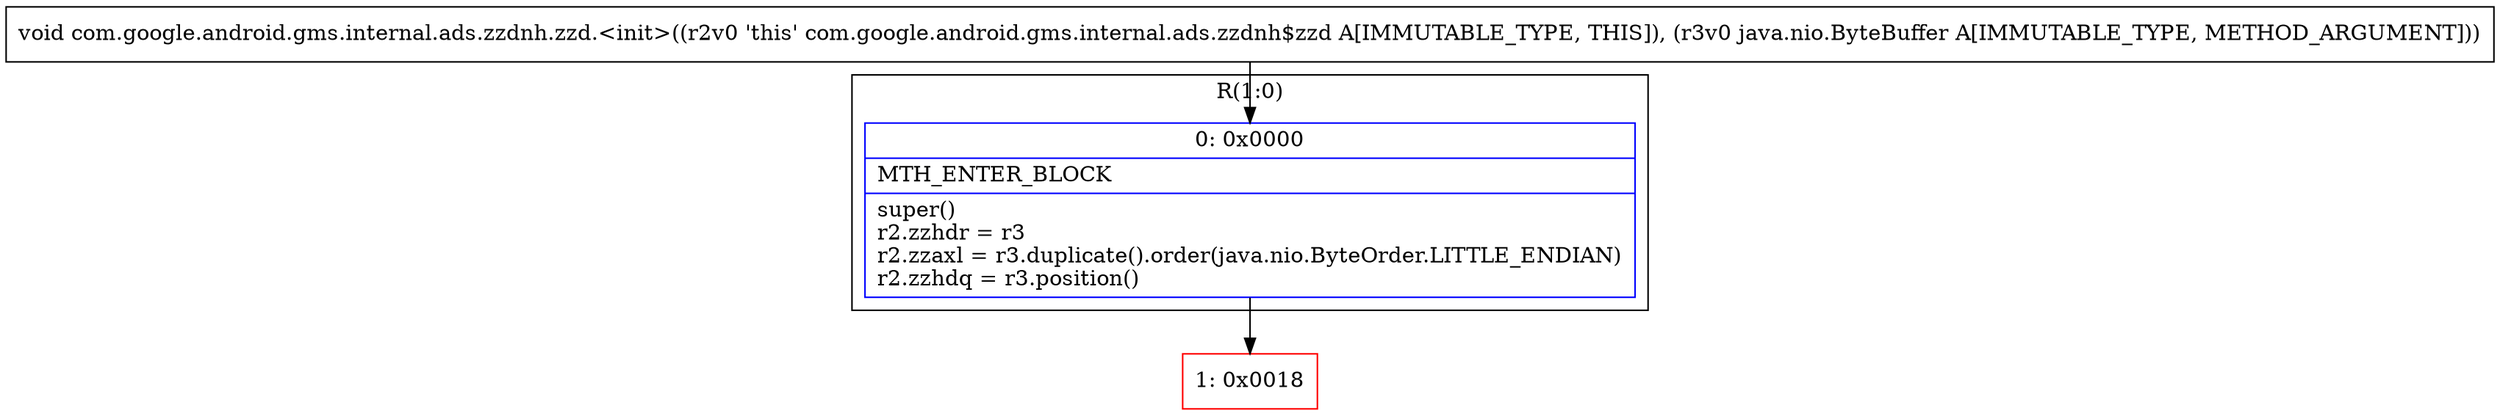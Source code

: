 digraph "CFG forcom.google.android.gms.internal.ads.zzdnh.zzd.\<init\>(Ljava\/nio\/ByteBuffer;)V" {
subgraph cluster_Region_431946563 {
label = "R(1:0)";
node [shape=record,color=blue];
Node_0 [shape=record,label="{0\:\ 0x0000|MTH_ENTER_BLOCK\l|super()\lr2.zzhdr = r3\lr2.zzaxl = r3.duplicate().order(java.nio.ByteOrder.LITTLE_ENDIAN)\lr2.zzhdq = r3.position()\l}"];
}
Node_1 [shape=record,color=red,label="{1\:\ 0x0018}"];
MethodNode[shape=record,label="{void com.google.android.gms.internal.ads.zzdnh.zzd.\<init\>((r2v0 'this' com.google.android.gms.internal.ads.zzdnh$zzd A[IMMUTABLE_TYPE, THIS]), (r3v0 java.nio.ByteBuffer A[IMMUTABLE_TYPE, METHOD_ARGUMENT])) }"];
MethodNode -> Node_0;
Node_0 -> Node_1;
}

